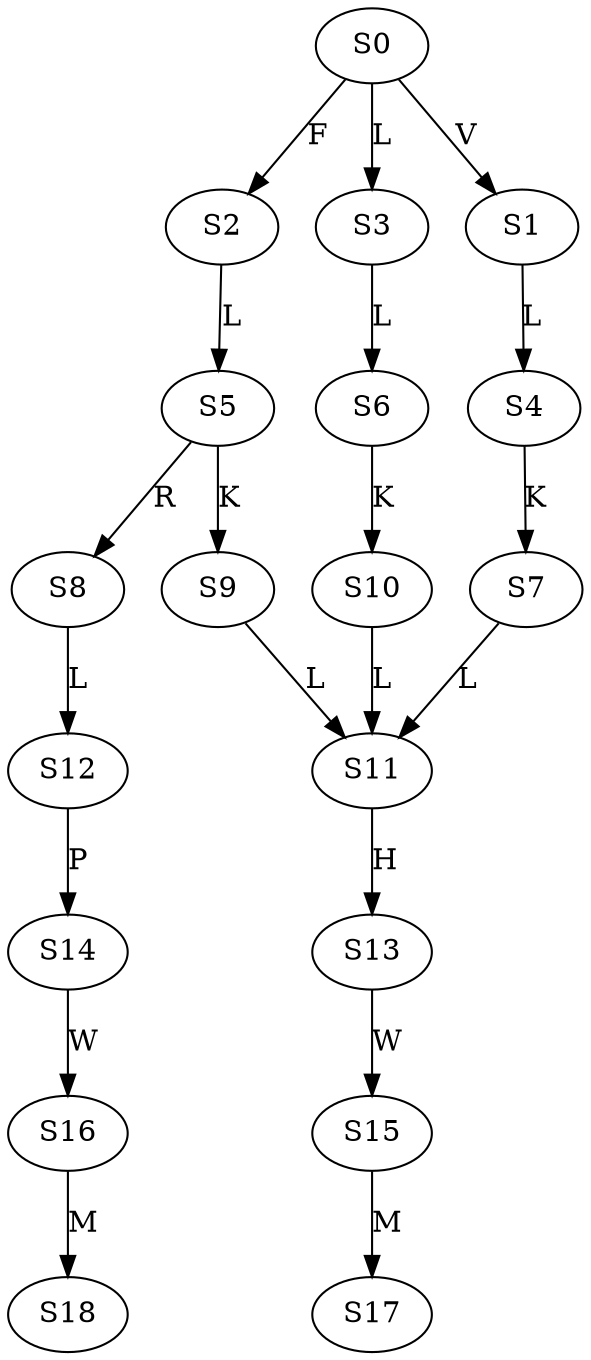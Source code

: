 strict digraph  {
	S0 -> S1 [ label = V ];
	S0 -> S2 [ label = F ];
	S0 -> S3 [ label = L ];
	S1 -> S4 [ label = L ];
	S2 -> S5 [ label = L ];
	S3 -> S6 [ label = L ];
	S4 -> S7 [ label = K ];
	S5 -> S8 [ label = R ];
	S5 -> S9 [ label = K ];
	S6 -> S10 [ label = K ];
	S7 -> S11 [ label = L ];
	S8 -> S12 [ label = L ];
	S9 -> S11 [ label = L ];
	S10 -> S11 [ label = L ];
	S11 -> S13 [ label = H ];
	S12 -> S14 [ label = P ];
	S13 -> S15 [ label = W ];
	S14 -> S16 [ label = W ];
	S15 -> S17 [ label = M ];
	S16 -> S18 [ label = M ];
}
